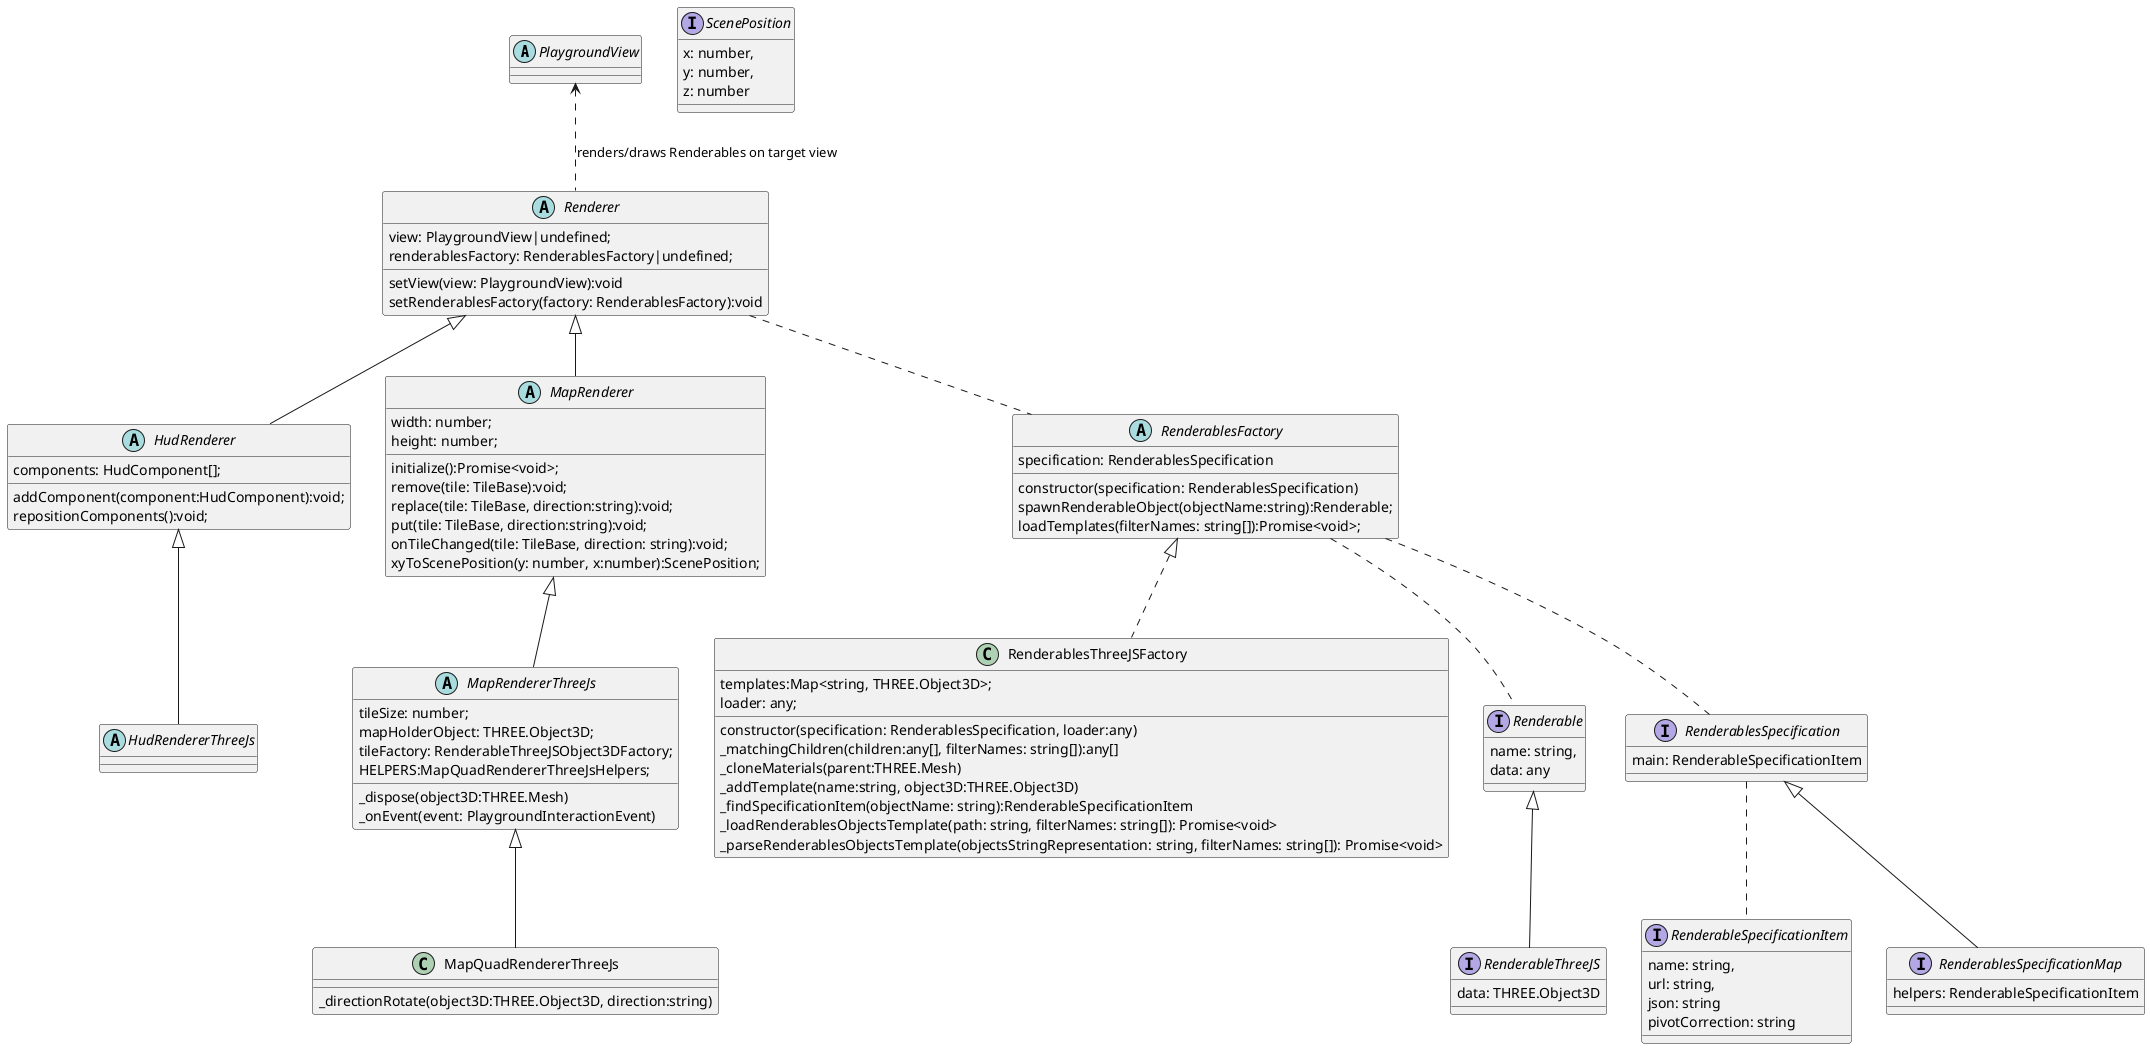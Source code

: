 @startuml



abstract class PlaygroundView {  }


abstract class Renderer {
  view: PlaygroundView|undefined;
  renderablesFactory: RenderablesFactory|undefined;
  {method} setView(view: PlaygroundView):void
  {method} setRenderablesFactory(factory: RenderablesFactory):void
}

abstract class HudRenderer {
  components: HudComponent[];
  {method} addComponent(component:HudComponent):void;
  {method} repositionComponents():void;
}

abstract class HudRendererThreeJs {}

abstract class MapRenderer {
  {field} width: number;
  {field} height: number;
  

  {method} initialize():Promise<void>;
  {method} remove(tile: TileBase):void;
  {method} replace(tile: TileBase, direction:string):void;
  {method} put(tile: TileBase, direction:string):void;
  {method} onTileChanged(tile: TileBase, direction: string):void;
  {method} xyToScenePosition(y: number, x:number):ScenePosition;
}

abstract class MapRendererThreeJs {
  tileSize: number;
  mapHolderObject: THREE.Object3D;
  tileFactory: RenderableThreeJSObject3DFactory;
  HELPERS:MapQuadRendererThreeJsHelpers;

  {method} _dispose(object3D:THREE.Mesh)
  {method} _onEvent(event: PlaygroundInteractionEvent)
}

class MapQuadRendererThreeJs {
  {method} _directionRotate(object3D:THREE.Object3D, direction:string)
}

abstract class RenderablesFactory {
  specification: RenderablesSpecification
  {method} constructor(specification: RenderablesSpecification)
  {method} spawnRenderableObject(objectName:string):Renderable;
  {method} loadTemplates(filterNames: string[]):Promise<void>;
}

class RenderablesThreeJSFactory {
  templates:Map<string, THREE.Object3D>;
  loader: any;
  {method} constructor(specification: RenderablesSpecification, loader:any)
  {method} _matchingChildren(children:any[], filterNames: string[]):any[]
  {method} _cloneMaterials(parent:THREE.Mesh)
  {method} _addTemplate(name:string, object3D:THREE.Object3D)
  {method} _findSpecificationItem(objectName: string):RenderableSpecificationItem
  {method} _loadRenderablesObjectsTemplate(path: string, filterNames: string[]): Promise<void>
  {method} _parseRenderablesObjectsTemplate(objectsStringRepresentation: string, filterNames: string[]): Promise<void>
}

interface Renderable{
  name: string,
  data: any
}

interface RenderableThreeJS{
  data: THREE.Object3D
}



interface RenderableSpecificationItem {
  name: string,
  url: string,
  json: string
  pivotCorrection: string
}

interface RenderablesSpecification {
  main: RenderableSpecificationItem  
}

interface RenderablesSpecificationMap {
  helpers: RenderableSpecificationItem
}

interface ScenePosition {
  x: number,
  y: number,
  z: number
}

PlaygroundView <.. Renderer : renders/draws Renderables on target view

Renderer <|-- MapRenderer
Renderer <|-- HudRenderer
HudRenderer <|-- HudRendererThreeJs
MapRenderer <|-- MapRendererThreeJs
MapRendererThreeJs <|-- MapQuadRendererThreeJs
Renderer .. RenderablesFactory
RenderablesFactory .. Renderable

RenderablesFactory <|.. RenderablesThreeJSFactory

Renderable <|-- RenderableThreeJS

RenderablesSpecification <|-- RenderablesSpecificationMap

RenderablesSpecification .. RenderableSpecificationItem

RenderablesFactory .. RenderablesSpecification
@enduml